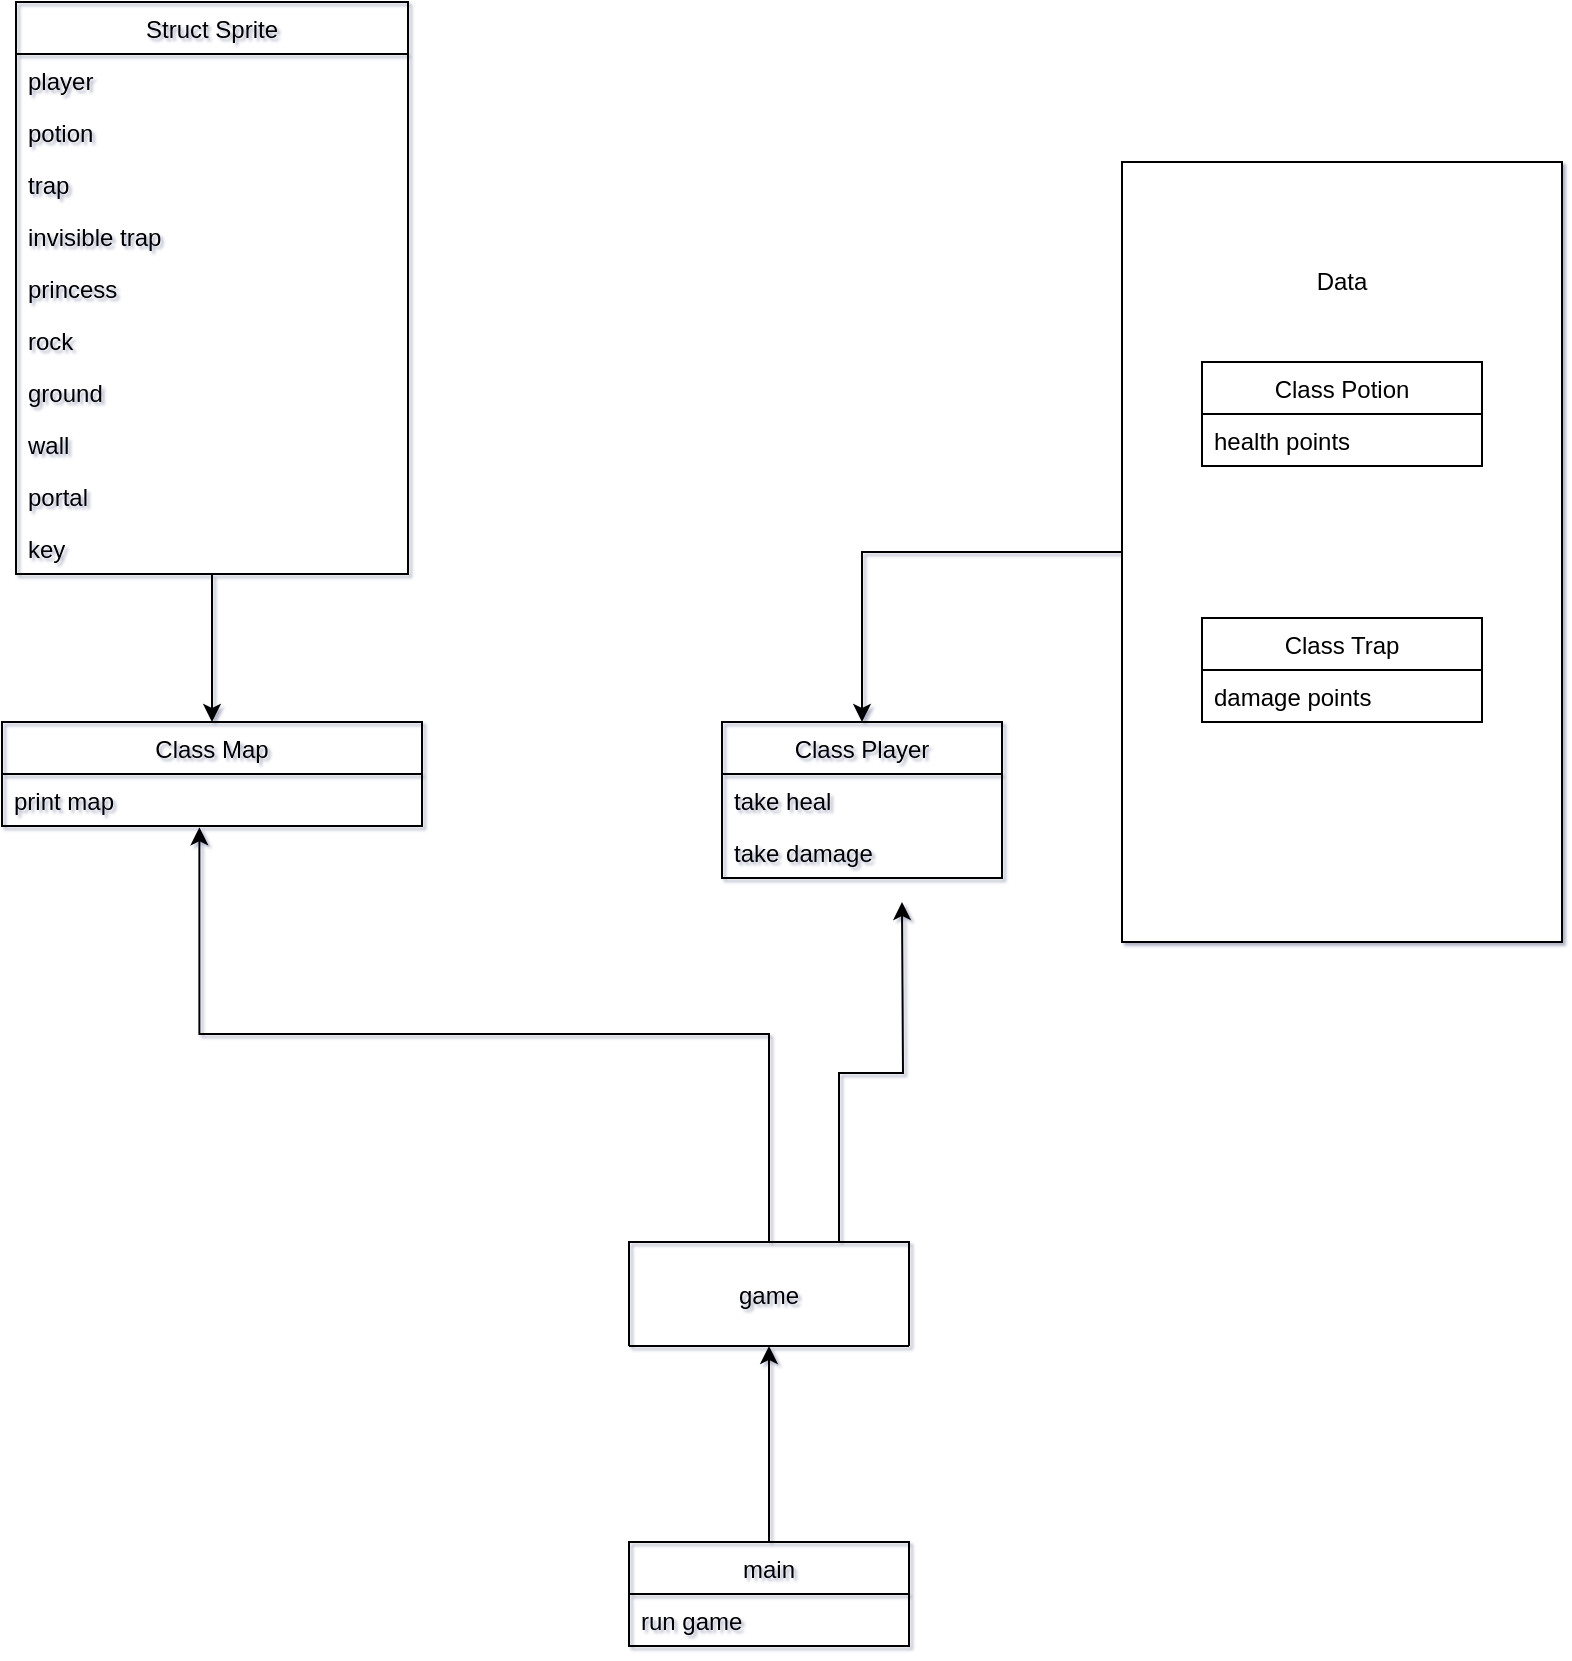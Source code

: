 <mxfile version="12.1.1" type="github" pages="2"><diagram id="4TQ-pvG1j8gV4smKgmex" name="Page-1"><mxGraphModel dx="1140" dy="624" grid="1" gridSize="10" guides="1" tooltips="1" connect="1" arrows="1" fold="1" page="1" pageScale="1" pageWidth="827" pageHeight="1169" math="0" shadow="1"><root><mxCell id="0"/><mxCell id="1" parent="0"/><mxCell id="m7zY3wasf4rLunZsW41J-12" style="edgeStyle=orthogonalEdgeStyle;rounded=0;orthogonalLoop=1;jettySize=auto;html=1;entryX=0.5;entryY=0;entryDx=0;entryDy=0;" edge="1" parent="1" source="GBZzZtc6n1U2l4cUMtIU-1" target="9vRUtK2AV5jVjZeczDHP-9"><mxGeometry relative="1" as="geometry"/></mxCell><mxCell id="GBZzZtc6n1U2l4cUMtIU-1" value="" style="rounded=0;whiteSpace=wrap;html=1;" vertex="1" parent="1"><mxGeometry x="590" y="160" width="220" height="390" as="geometry"/></mxCell><mxCell id="9vRUtK2AV5jVjZeczDHP-30" style="edgeStyle=orthogonalEdgeStyle;rounded=0;orthogonalLoop=1;jettySize=auto;html=1;exitX=0.5;exitY=1;exitDx=0;exitDy=0;entryX=0.5;entryY=1;entryDx=0;entryDy=0;" edge="1" parent="1" source="9vRUtK2AV5jVjZeczDHP-1" target="9vRUtK2AV5jVjZeczDHP-1"><mxGeometry relative="1" as="geometry"/></mxCell><mxCell id="m7zY3wasf4rLunZsW41J-10" style="edgeStyle=orthogonalEdgeStyle;rounded=0;orthogonalLoop=1;jettySize=auto;html=1;exitX=0.5;exitY=0;exitDx=0;exitDy=0;entryX=0.47;entryY=1.025;entryDx=0;entryDy=0;entryPerimeter=0;" edge="1" parent="1" source="9vRUtK2AV5jVjZeczDHP-1" target="9vRUtK2AV5jVjZeczDHP-32"><mxGeometry relative="1" as="geometry"/></mxCell><mxCell id="m7zY3wasf4rLunZsW41J-11" style="edgeStyle=orthogonalEdgeStyle;rounded=0;orthogonalLoop=1;jettySize=auto;html=1;exitX=0.75;exitY=0;exitDx=0;exitDy=0;" edge="1" parent="1" source="9vRUtK2AV5jVjZeczDHP-1"><mxGeometry relative="1" as="geometry"><mxPoint x="480" y="530" as="targetPoint"/></mxGeometry></mxCell><mxCell id="9vRUtK2AV5jVjZeczDHP-1" value="game" style="swimlane;fontStyle=0;childLayout=stackLayout;horizontal=1;startSize=52;fillColor=none;horizontalStack=0;resizeParent=1;resizeParentMax=0;resizeLast=0;collapsible=1;marginBottom=0;" vertex="1" parent="1"><mxGeometry x="343.5" y="700" width="140" height="52" as="geometry"/></mxCell><mxCell id="m7zY3wasf4rLunZsW41J-9" style="edgeStyle=orthogonalEdgeStyle;rounded=0;orthogonalLoop=1;jettySize=auto;html=1;exitX=0.5;exitY=1;exitDx=0;exitDy=0;entryX=0.5;entryY=0;entryDx=0;entryDy=0;" edge="1" parent="1" source="9vRUtK2AV5jVjZeczDHP-5" target="9vRUtK2AV5jVjZeczDHP-13"><mxGeometry relative="1" as="geometry"/></mxCell><mxCell id="9vRUtK2AV5jVjZeczDHP-5" value="Struct Sprite" style="swimlane;fontStyle=0;childLayout=stackLayout;horizontal=1;startSize=26;fillColor=none;horizontalStack=0;resizeParent=1;resizeParentMax=0;resizeLast=0;collapsible=1;marginBottom=0;" vertex="1" parent="1"><mxGeometry x="37" y="80" width="196" height="286" as="geometry"/></mxCell><mxCell id="9vRUtK2AV5jVjZeczDHP-6" value="player" style="text;strokeColor=none;fillColor=none;align=left;verticalAlign=top;spacingLeft=4;spacingRight=4;overflow=hidden;rotatable=0;points=[[0,0.5],[1,0.5]];portConstraint=eastwest;" vertex="1" parent="9vRUtK2AV5jVjZeczDHP-5"><mxGeometry y="26" width="196" height="26" as="geometry"/></mxCell><mxCell id="9vRUtK2AV5jVjZeczDHP-7" value="potion" style="text;strokeColor=none;fillColor=none;align=left;verticalAlign=top;spacingLeft=4;spacingRight=4;overflow=hidden;rotatable=0;points=[[0,0.5],[1,0.5]];portConstraint=eastwest;" vertex="1" parent="9vRUtK2AV5jVjZeczDHP-5"><mxGeometry y="52" width="196" height="26" as="geometry"/></mxCell><mxCell id="9vRUtK2AV5jVjZeczDHP-8" value="trap" style="text;strokeColor=none;fillColor=none;align=left;verticalAlign=top;spacingLeft=4;spacingRight=4;overflow=hidden;rotatable=0;points=[[0,0.5],[1,0.5]];portConstraint=eastwest;" vertex="1" parent="9vRUtK2AV5jVjZeczDHP-5"><mxGeometry y="78" width="196" height="26" as="geometry"/></mxCell><mxCell id="m7zY3wasf4rLunZsW41J-2" value="invisible trap" style="text;strokeColor=none;fillColor=none;align=left;verticalAlign=top;spacingLeft=4;spacingRight=4;overflow=hidden;rotatable=0;points=[[0,0.5],[1,0.5]];portConstraint=eastwest;" vertex="1" parent="9vRUtK2AV5jVjZeczDHP-5"><mxGeometry y="104" width="196" height="26" as="geometry"/></mxCell><mxCell id="m7zY3wasf4rLunZsW41J-1" value="princess" style="text;strokeColor=none;fillColor=none;align=left;verticalAlign=top;spacingLeft=4;spacingRight=4;overflow=hidden;rotatable=0;points=[[0,0.5],[1,0.5]];portConstraint=eastwest;" vertex="1" parent="9vRUtK2AV5jVjZeczDHP-5"><mxGeometry y="130" width="196" height="26" as="geometry"/></mxCell><mxCell id="m7zY3wasf4rLunZsW41J-3" value="rock" style="text;strokeColor=none;fillColor=none;align=left;verticalAlign=top;spacingLeft=4;spacingRight=4;overflow=hidden;rotatable=0;points=[[0,0.5],[1,0.5]];portConstraint=eastwest;" vertex="1" parent="9vRUtK2AV5jVjZeczDHP-5"><mxGeometry y="156" width="196" height="26" as="geometry"/></mxCell><mxCell id="m7zY3wasf4rLunZsW41J-4" value="ground" style="text;strokeColor=none;fillColor=none;align=left;verticalAlign=top;spacingLeft=4;spacingRight=4;overflow=hidden;rotatable=0;points=[[0,0.5],[1,0.5]];portConstraint=eastwest;" vertex="1" parent="9vRUtK2AV5jVjZeczDHP-5"><mxGeometry y="182" width="196" height="26" as="geometry"/></mxCell><mxCell id="m7zY3wasf4rLunZsW41J-5" value="wall" style="text;strokeColor=none;fillColor=none;align=left;verticalAlign=top;spacingLeft=4;spacingRight=4;overflow=hidden;rotatable=0;points=[[0,0.5],[1,0.5]];portConstraint=eastwest;" vertex="1" parent="9vRUtK2AV5jVjZeczDHP-5"><mxGeometry y="208" width="196" height="26" as="geometry"/></mxCell><mxCell id="m7zY3wasf4rLunZsW41J-6" value="portal" style="text;strokeColor=none;fillColor=none;align=left;verticalAlign=top;spacingLeft=4;spacingRight=4;overflow=hidden;rotatable=0;points=[[0,0.5],[1,0.5]];portConstraint=eastwest;" vertex="1" parent="9vRUtK2AV5jVjZeczDHP-5"><mxGeometry y="234" width="196" height="26" as="geometry"/></mxCell><mxCell id="m7zY3wasf4rLunZsW41J-7" value="key" style="text;strokeColor=none;fillColor=none;align=left;verticalAlign=top;spacingLeft=4;spacingRight=4;overflow=hidden;rotatable=0;points=[[0,0.5],[1,0.5]];portConstraint=eastwest;" vertex="1" parent="9vRUtK2AV5jVjZeczDHP-5"><mxGeometry y="260" width="196" height="26" as="geometry"/></mxCell><mxCell id="9vRUtK2AV5jVjZeczDHP-9" value="Class Player" style="swimlane;fontStyle=0;childLayout=stackLayout;horizontal=1;startSize=26;fillColor=none;horizontalStack=0;resizeParent=1;resizeParentMax=0;resizeLast=0;collapsible=1;marginBottom=0;" vertex="1" parent="1"><mxGeometry x="390" y="440" width="140" height="78" as="geometry"/></mxCell><mxCell id="9vRUtK2AV5jVjZeczDHP-10" value="take heal" style="text;strokeColor=none;fillColor=none;align=left;verticalAlign=top;spacingLeft=4;spacingRight=4;overflow=hidden;rotatable=0;points=[[0,0.5],[1,0.5]];portConstraint=eastwest;" vertex="1" parent="9vRUtK2AV5jVjZeczDHP-9"><mxGeometry y="26" width="140" height="26" as="geometry"/></mxCell><mxCell id="9vRUtK2AV5jVjZeczDHP-11" value="take damage" style="text;strokeColor=none;fillColor=none;align=left;verticalAlign=top;spacingLeft=4;spacingRight=4;overflow=hidden;rotatable=0;points=[[0,0.5],[1,0.5]];portConstraint=eastwest;" vertex="1" parent="9vRUtK2AV5jVjZeczDHP-9"><mxGeometry y="52" width="140" height="26" as="geometry"/></mxCell><mxCell id="9vRUtK2AV5jVjZeczDHP-13" value="Class Map" style="swimlane;fontStyle=0;childLayout=stackLayout;horizontal=1;startSize=26;fillColor=none;horizontalStack=0;resizeParent=1;resizeParentMax=0;resizeLast=0;collapsible=1;marginBottom=0;" vertex="1" parent="1"><mxGeometry x="30" y="440" width="210" height="52" as="geometry"/></mxCell><mxCell id="9vRUtK2AV5jVjZeczDHP-32" value="print map&#10;" style="text;strokeColor=none;fillColor=none;align=left;verticalAlign=top;spacingLeft=4;spacingRight=4;overflow=hidden;rotatable=0;points=[[0,0.5],[1,0.5]];portConstraint=eastwest;" vertex="1" parent="9vRUtK2AV5jVjZeczDHP-13"><mxGeometry y="26" width="210" height="26" as="geometry"/></mxCell><mxCell id="9vRUtK2AV5jVjZeczDHP-17" value="Class Potion" style="swimlane;fontStyle=0;childLayout=stackLayout;horizontal=1;startSize=26;fillColor=none;horizontalStack=0;resizeParent=1;resizeParentMax=0;resizeLast=0;collapsible=1;marginBottom=0;" vertex="1" parent="1"><mxGeometry x="630" y="260" width="140" height="52" as="geometry"/></mxCell><mxCell id="9vRUtK2AV5jVjZeczDHP-18" value="health points" style="text;strokeColor=none;fillColor=none;align=left;verticalAlign=top;spacingLeft=4;spacingRight=4;overflow=hidden;rotatable=0;points=[[0,0.5],[1,0.5]];portConstraint=eastwest;" vertex="1" parent="9vRUtK2AV5jVjZeczDHP-17"><mxGeometry y="26" width="140" height="26" as="geometry"/></mxCell><mxCell id="9vRUtK2AV5jVjZeczDHP-21" value="Class Trap" style="swimlane;fontStyle=0;childLayout=stackLayout;horizontal=1;startSize=26;fillColor=none;horizontalStack=0;resizeParent=1;resizeParentMax=0;resizeLast=0;collapsible=1;marginBottom=0;" vertex="1" parent="1"><mxGeometry x="630" y="388" width="140" height="52" as="geometry"/></mxCell><mxCell id="9vRUtK2AV5jVjZeczDHP-22" value="damage points" style="text;strokeColor=none;fillColor=none;align=left;verticalAlign=top;spacingLeft=4;spacingRight=4;overflow=hidden;rotatable=0;points=[[0,0.5],[1,0.5]];portConstraint=eastwest;" vertex="1" parent="9vRUtK2AV5jVjZeczDHP-21"><mxGeometry y="26" width="140" height="26" as="geometry"/></mxCell><mxCell id="RfUzzUJVbL0PNP4EyRJw-1" style="edgeStyle=orthogonalEdgeStyle;rounded=0;orthogonalLoop=1;jettySize=auto;html=1;entryX=0.5;entryY=1;entryDx=0;entryDy=0;" edge="1" parent="1" source="9vRUtK2AV5jVjZeczDHP-25" target="9vRUtK2AV5jVjZeczDHP-1"><mxGeometry relative="1" as="geometry"/></mxCell><mxCell id="9vRUtK2AV5jVjZeczDHP-25" value="main" style="swimlane;fontStyle=0;childLayout=stackLayout;horizontal=1;startSize=26;fillColor=none;horizontalStack=0;resizeParent=1;resizeParentMax=0;resizeLast=0;collapsible=1;marginBottom=0;" vertex="1" parent="1"><mxGeometry x="343.5" y="850" width="140" height="52" as="geometry"/></mxCell><mxCell id="9vRUtK2AV5jVjZeczDHP-26" value="run game" style="text;strokeColor=none;fillColor=none;align=left;verticalAlign=top;spacingLeft=4;spacingRight=4;overflow=hidden;rotatable=0;points=[[0,0.5],[1,0.5]];portConstraint=eastwest;" vertex="1" parent="9vRUtK2AV5jVjZeczDHP-25"><mxGeometry y="26" width="140" height="26" as="geometry"/></mxCell><mxCell id="GBZzZtc6n1U2l4cUMtIU-2" value="Data" style="text;html=1;strokeColor=none;fillColor=none;align=center;verticalAlign=middle;whiteSpace=wrap;rounded=0;" vertex="1" parent="1"><mxGeometry x="680" y="210" width="40" height="20" as="geometry"/></mxCell></root></mxGraphModel></diagram><diagram id="cyTgov4fZ_Xp05ewuyjW" name="Page-2"><mxGraphModel dx="338" dy="614" grid="1" gridSize="10" guides="1" tooltips="1" connect="1" arrows="1" fold="1" page="1" pageScale="1" pageWidth="827" pageHeight="1169" math="0" shadow="0"><root><mxCell id="6QbuqufdvS-PwKYIW3Kh-0"/><mxCell id="6QbuqufdvS-PwKYIW3Kh-1" parent="6QbuqufdvS-PwKYIW3Kh-0"/><mxCell id="v2yLp--Uow_UJuLEfvaK-11" style="edgeStyle=orthogonalEdgeStyle;rounded=0;orthogonalLoop=1;jettySize=auto;html=1;exitX=0.5;exitY=1;exitDx=0;exitDy=0;entryX=0.5;entryY=0;entryDx=0;entryDy=0;" edge="1" parent="6QbuqufdvS-PwKYIW3Kh-1" source="7PV_VQEOFKCOMU8sBL8w-3" target="v2yLp--Uow_UJuLEfvaK-1"><mxGeometry relative="1" as="geometry"/></mxCell><mxCell id="7PV_VQEOFKCOMU8sBL8w-3" value="" style="whiteSpace=wrap;html=1;aspect=fixed;" vertex="1" parent="6QbuqufdvS-PwKYIW3Kh-1"><mxGeometry x="305" y="30" width="230" height="230" as="geometry"/></mxCell><mxCell id="7PV_VQEOFKCOMU8sBL8w-2" style="edgeStyle=orthogonalEdgeStyle;rounded=0;orthogonalLoop=1;jettySize=auto;html=1;" edge="1" parent="6QbuqufdvS-PwKYIW3Kh-1" source="7PV_VQEOFKCOMU8sBL8w-0" target="7PV_VQEOFKCOMU8sBL8w-1"><mxGeometry relative="1" as="geometry"/></mxCell><mxCell id="7PV_VQEOFKCOMU8sBL8w-0" value="print map" style="rounded=0;whiteSpace=wrap;html=1;" vertex="1" parent="6QbuqufdvS-PwKYIW3Kh-1"><mxGeometry x="360" y="100" width="120" height="60" as="geometry"/></mxCell><mxCell id="7PV_VQEOFKCOMU8sBL8w-1" value="print player stats" style="rounded=0;whiteSpace=wrap;html=1;" vertex="1" parent="6QbuqufdvS-PwKYIW3Kh-1"><mxGeometry x="360" y="180" width="120" height="60" as="geometry"/></mxCell><mxCell id="v2yLp--Uow_UJuLEfvaK-0" value="Print functions" style="text;html=1;strokeColor=none;fillColor=none;align=center;verticalAlign=middle;whiteSpace=wrap;rounded=0;" vertex="1" parent="6QbuqufdvS-PwKYIW3Kh-1"><mxGeometry x="400" y="50" width="40" height="20" as="geometry"/></mxCell><mxCell id="v2yLp--Uow_UJuLEfvaK-1" value="" style="whiteSpace=wrap;html=1;aspect=fixed;" vertex="1" parent="6QbuqufdvS-PwKYIW3Kh-1"><mxGeometry x="332.5" y="280" width="175" height="175" as="geometry"/></mxCell><mxCell id="v2yLp--Uow_UJuLEfvaK-12" style="edgeStyle=orthogonalEdgeStyle;rounded=0;orthogonalLoop=1;jettySize=auto;html=1;" edge="1" parent="6QbuqufdvS-PwKYIW3Kh-1" source="v2yLp--Uow_UJuLEfvaK-3" target="v2yLp--Uow_UJuLEfvaK-6"><mxGeometry relative="1" as="geometry"/></mxCell><mxCell id="v2yLp--Uow_UJuLEfvaK-3" value="calc next player pos" style="rounded=0;whiteSpace=wrap;html=1;" vertex="1" parent="6QbuqufdvS-PwKYIW3Kh-1"><mxGeometry x="360" y="368" width="120" height="60" as="geometry"/></mxCell><mxCell id="v2yLp--Uow_UJuLEfvaK-5" value="input function" style="text;html=1;strokeColor=none;fillColor=none;align=center;verticalAlign=middle;whiteSpace=wrap;rounded=0;" vertex="1" parent="6QbuqufdvS-PwKYIW3Kh-1"><mxGeometry x="400" y="317.5" width="40" height="20" as="geometry"/></mxCell><mxCell id="v2yLp--Uow_UJuLEfvaK-18" style="edgeStyle=orthogonalEdgeStyle;rounded=0;orthogonalLoop=1;jettySize=auto;html=1;exitX=0.5;exitY=1;exitDx=0;exitDy=0;entryX=0.5;entryY=0;entryDx=0;entryDy=0;" edge="1" parent="6QbuqufdvS-PwKYIW3Kh-1" source="v2yLp--Uow_UJuLEfvaK-6" target="v2yLp--Uow_UJuLEfvaK-13"><mxGeometry relative="1" as="geometry"/></mxCell><mxCell id="v2yLp--Uow_UJuLEfvaK-6" value="" style="whiteSpace=wrap;html=1;aspect=fixed;" vertex="1" parent="6QbuqufdvS-PwKYIW3Kh-1"><mxGeometry x="215" y="490" width="410" height="410" as="geometry"/></mxCell><mxCell id="v2yLp--Uow_UJuLEfvaK-7" style="edgeStyle=orthogonalEdgeStyle;rounded=0;orthogonalLoop=1;jettySize=auto;html=1;" edge="1" parent="6QbuqufdvS-PwKYIW3Kh-1" source="v2yLp--Uow_UJuLEfvaK-8" target="v2yLp--Uow_UJuLEfvaK-9"><mxGeometry relative="1" as="geometry"/></mxCell><mxCell id="v2yLp--Uow_UJuLEfvaK-8" value="make visible trap&lt;br&gt;" style="rounded=0;whiteSpace=wrap;html=1;" vertex="1" parent="6QbuqufdvS-PwKYIW3Kh-1"><mxGeometry x="360" y="555" width="120" height="60" as="geometry"/></mxCell><mxCell id="v2yLp--Uow_UJuLEfvaK-25" style="edgeStyle=orthogonalEdgeStyle;rounded=0;orthogonalLoop=1;jettySize=auto;html=1;exitX=0.5;exitY=1;exitDx=0;exitDy=0;entryX=0.5;entryY=0;entryDx=0;entryDy=0;" edge="1" parent="6QbuqufdvS-PwKYIW3Kh-1" source="v2yLp--Uow_UJuLEfvaK-9" target="v2yLp--Uow_UJuLEfvaK-22"><mxGeometry relative="1" as="geometry"/></mxCell><mxCell id="v2yLp--Uow_UJuLEfvaK-9" value="check obstacle" style="rounded=0;whiteSpace=wrap;html=1;" vertex="1" parent="6QbuqufdvS-PwKYIW3Kh-1"><mxGeometry x="360" y="635" width="120" height="60" as="geometry"/></mxCell><mxCell id="v2yLp--Uow_UJuLEfvaK-10" value="game functions" style="text;html=1;strokeColor=none;fillColor=none;align=center;verticalAlign=middle;whiteSpace=wrap;rounded=0;" vertex="1" parent="6QbuqufdvS-PwKYIW3Kh-1"><mxGeometry x="400" y="505" width="40" height="20" as="geometry"/></mxCell><mxCell id="v2yLp--Uow_UJuLEfvaK-13" value="" style="whiteSpace=wrap;html=1;aspect=fixed;" vertex="1" parent="6QbuqufdvS-PwKYIW3Kh-1"><mxGeometry x="305" y="930" width="230" height="230" as="geometry"/></mxCell><mxCell id="v2yLp--Uow_UJuLEfvaK-19" style="edgeStyle=orthogonalEdgeStyle;rounded=0;orthogonalLoop=1;jettySize=auto;html=1;exitX=0.5;exitY=1;exitDx=0;exitDy=0;entryX=0.5;entryY=0;entryDx=0;entryDy=0;" edge="1" parent="6QbuqufdvS-PwKYIW3Kh-1" source="v2yLp--Uow_UJuLEfvaK-15" target="v2yLp--Uow_UJuLEfvaK-16"><mxGeometry relative="1" as="geometry"/></mxCell><mxCell id="v2yLp--Uow_UJuLEfvaK-15" value="death" style="rounded=0;whiteSpace=wrap;html=1;" vertex="1" parent="6QbuqufdvS-PwKYIW3Kh-1"><mxGeometry x="360" y="1000" width="120" height="60" as="geometry"/></mxCell><mxCell id="v2yLp--Uow_UJuLEfvaK-16" value="win" style="rounded=0;whiteSpace=wrap;html=1;" vertex="1" parent="6QbuqufdvS-PwKYIW3Kh-1"><mxGeometry x="360" y="1080" width="120" height="60" as="geometry"/></mxCell><mxCell id="v2yLp--Uow_UJuLEfvaK-17" value="end functions" style="text;html=1;strokeColor=none;fillColor=none;align=center;verticalAlign=middle;whiteSpace=wrap;rounded=0;" vertex="1" parent="6QbuqufdvS-PwKYIW3Kh-1"><mxGeometry x="400" y="950" width="40" height="20" as="geometry"/></mxCell><mxCell id="v2yLp--Uow_UJuLEfvaK-21" style="edgeStyle=orthogonalEdgeStyle;rounded=0;orthogonalLoop=1;jettySize=auto;html=1;" edge="1" parent="6QbuqufdvS-PwKYIW3Kh-1" source="v2yLp--Uow_UJuLEfvaK-22" target="v2yLp--Uow_UJuLEfvaK-23"><mxGeometry relative="1" as="geometry"/></mxCell><mxCell id="v2yLp--Uow_UJuLEfvaK-22" value="set next player pos" style="rounded=0;whiteSpace=wrap;html=1;" vertex="1" parent="6QbuqufdvS-PwKYIW3Kh-1"><mxGeometry x="360" y="720" width="120" height="60" as="geometry"/></mxCell><mxCell id="v2yLp--Uow_UJuLEfvaK-23" value="save new player pos" style="rounded=0;whiteSpace=wrap;html=1;" vertex="1" parent="6QbuqufdvS-PwKYIW3Kh-1"><mxGeometry x="360" y="810" width="120" height="60" as="geometry"/></mxCell></root></mxGraphModel></diagram></mxfile>